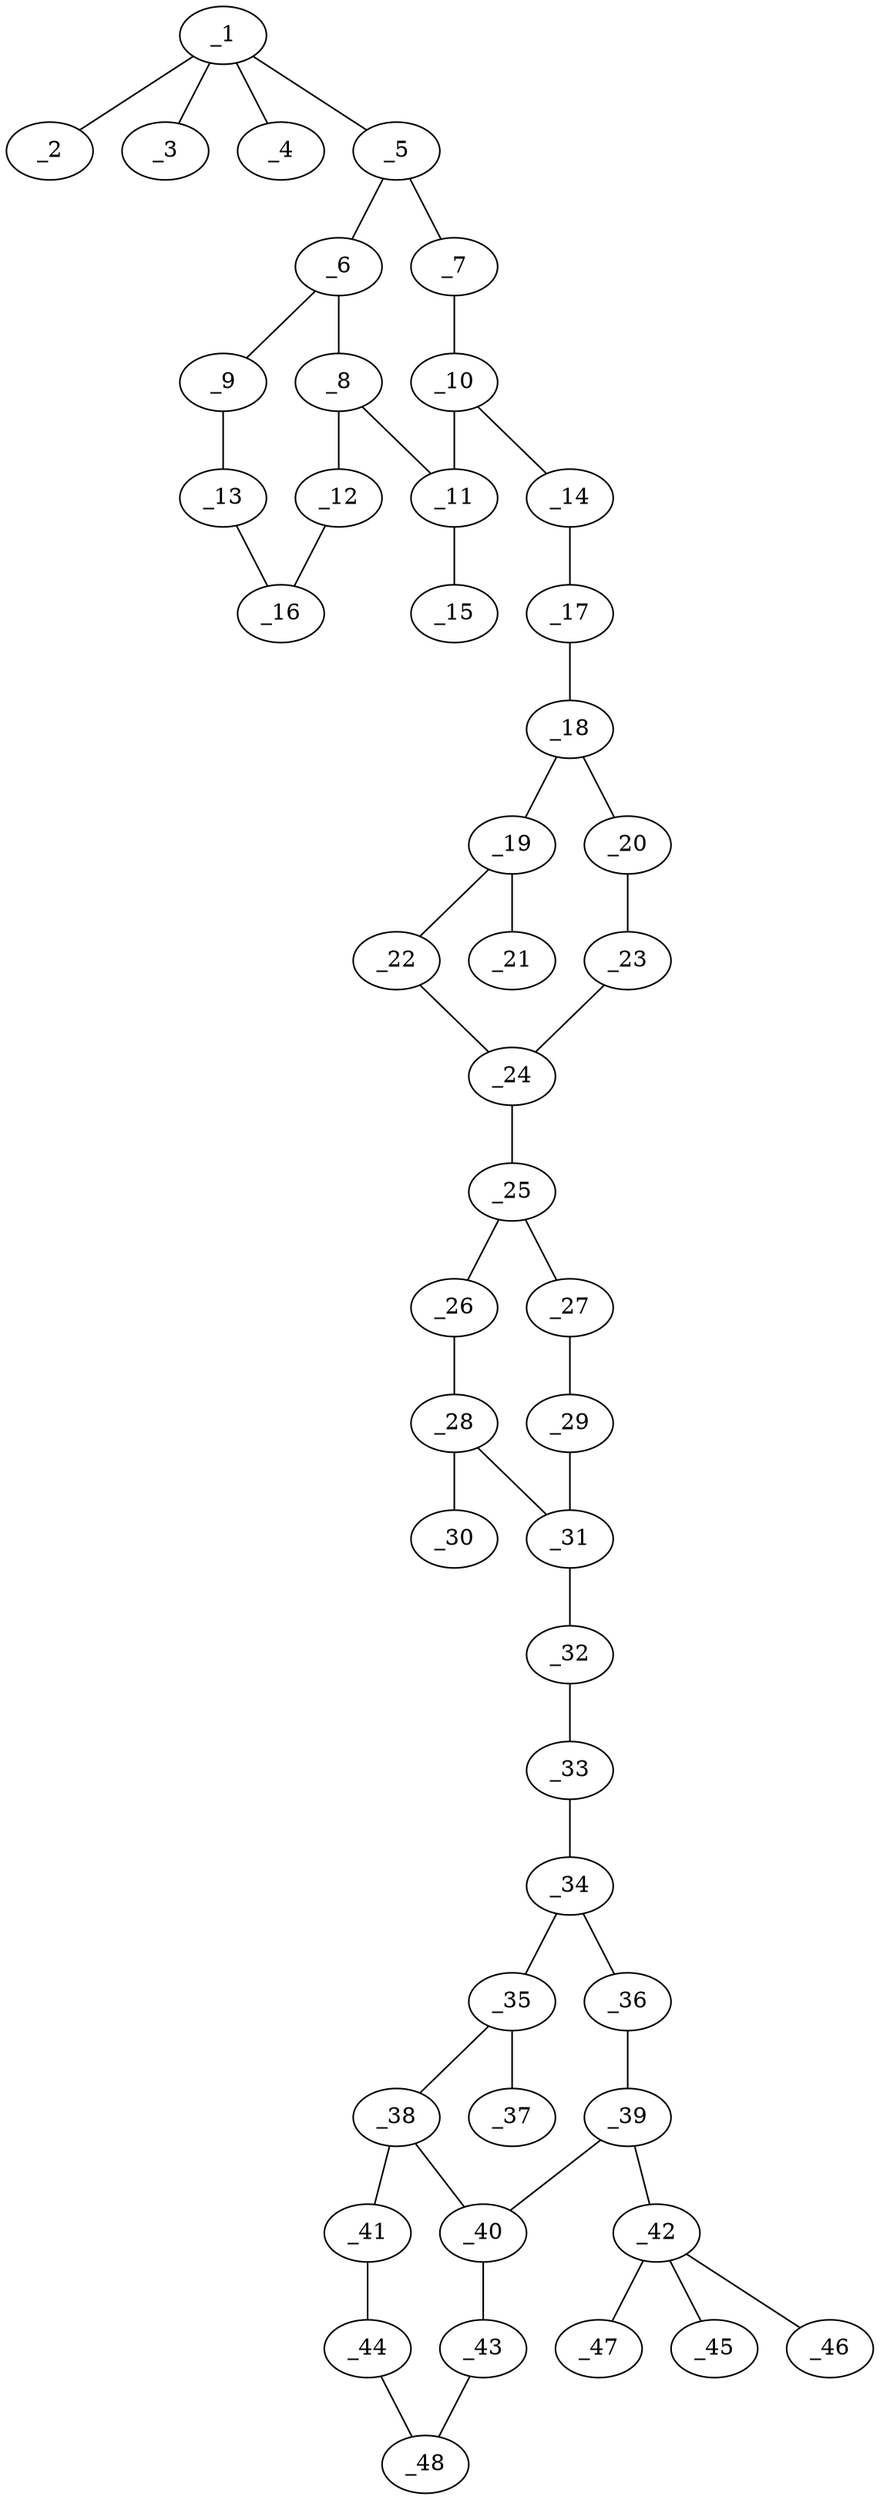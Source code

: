 graph molid5015 {
	_1	 [charge=0,
		chem=5,
		symbol="S  ",
		x="15.8564",
		y="-4.25"];
	_2	 [charge=0,
		chem=2,
		symbol="O  ",
		x="15.8564",
		y="-5.25"];
	_1 -- _2	 [valence=2];
	_3	 [charge=0,
		chem=2,
		symbol="O  ",
		x="16.8564",
		y="-4.25"];
	_1 -- _3	 [valence=2];
	_4	 [charge=0,
		chem=2,
		symbol="O  ",
		x="14.8564",
		y="-4.25"];
	_1 -- _4	 [valence=1];
	_5	 [charge=0,
		chem=1,
		symbol="C  ",
		x="15.8564",
		y="-3.25"];
	_1 -- _5	 [valence=1];
	_6	 [charge=0,
		chem=1,
		symbol="C  ",
		x="16.7224",
		y="-2.75"];
	_5 -- _6	 [valence=2];
	_7	 [charge=0,
		chem=1,
		symbol="C  ",
		x="14.9904",
		y="-2.75"];
	_5 -- _7	 [valence=1];
	_8	 [charge=0,
		chem=1,
		symbol="C  ",
		x="16.7224",
		y="-1.75"];
	_6 -- _8	 [valence=1];
	_9	 [charge=0,
		chem=1,
		symbol="C  ",
		x="17.5884",
		y="-3.25"];
	_6 -- _9	 [valence=1];
	_10	 [charge=0,
		chem=1,
		symbol="C  ",
		x="14.9904",
		y="-1.75"];
	_7 -- _10	 [valence=2];
	_11	 [charge=0,
		chem=1,
		symbol="C  ",
		x="15.8564",
		y="-1.25"];
	_8 -- _11	 [valence=2];
	_12	 [charge=0,
		chem=1,
		symbol="C  ",
		x="17.5884",
		y="-1.25"];
	_8 -- _12	 [valence=1];
	_13	 [charge=0,
		chem=1,
		symbol="C  ",
		x="18.4545",
		y="-2.75"];
	_9 -- _13	 [valence=2];
	_10 -- _11	 [valence=1];
	_14	 [charge=0,
		chem=4,
		symbol="N  ",
		x="14.1243",
		y="-1.25"];
	_10 -- _14	 [valence=1];
	_15	 [charge=0,
		chem=4,
		symbol="N  ",
		x="15.8564",
		y="-0.25"];
	_11 -- _15	 [valence=1];
	_16	 [charge=0,
		chem=1,
		symbol="C  ",
		x="18.4545",
		y="-1.75"];
	_12 -- _16	 [valence=2];
	_13 -- _16	 [valence=1];
	_17	 [charge=0,
		chem=4,
		symbol="N  ",
		x="13.2583",
		y="-1.75"];
	_14 -- _17	 [valence=2];
	_18	 [charge=0,
		chem=1,
		symbol="C  ",
		x="12.3923",
		y="-1.25"];
	_17 -- _18	 [valence=1];
	_19	 [charge=0,
		chem=1,
		symbol="C  ",
		x="12.3923",
		y="-0.25"];
	_18 -- _19	 [valence=2];
	_20	 [charge=0,
		chem=1,
		symbol="C  ",
		x="11.5263",
		y="-1.75"];
	_18 -- _20	 [valence=1];
	_21	 [charge=0,
		chem=1,
		symbol="C  ",
		x="13.2583",
		y="0.25"];
	_19 -- _21	 [valence=1];
	_22	 [charge=0,
		chem=1,
		symbol="C  ",
		x="11.5263",
		y="0.25"];
	_19 -- _22	 [valence=1];
	_23	 [charge=0,
		chem=1,
		symbol="C  ",
		x="10.6602",
		y="-1.25"];
	_20 -- _23	 [valence=2];
	_24	 [charge=0,
		chem=1,
		symbol="C  ",
		x="10.6602",
		y="-0.25"];
	_22 -- _24	 [valence=2];
	_23 -- _24	 [valence=1];
	_25	 [charge=0,
		chem=1,
		symbol="C  ",
		x="9.7942",
		y="0.25"];
	_24 -- _25	 [valence=1];
	_26	 [charge=0,
		chem=1,
		symbol="C  ",
		x="9.7942",
		y="1.25"];
	_25 -- _26	 [valence=2];
	_27	 [charge=0,
		chem=1,
		symbol="C  ",
		x="8.9282",
		y="-0.25"];
	_25 -- _27	 [valence=1];
	_28	 [charge=0,
		chem=1,
		symbol="C  ",
		x="8.9282",
		y="1.75"];
	_26 -- _28	 [valence=1];
	_29	 [charge=0,
		chem=1,
		symbol="C  ",
		x="8.0622",
		y="0.25"];
	_27 -- _29	 [valence=2];
	_30	 [charge=0,
		chem=1,
		symbol="C  ",
		x="8.9282",
		y="2.75"];
	_28 -- _30	 [valence=1];
	_31	 [charge=0,
		chem=1,
		symbol="C  ",
		x="8.0622",
		y="1.25"];
	_28 -- _31	 [valence=2];
	_29 -- _31	 [valence=1];
	_32	 [charge=0,
		chem=4,
		symbol="N  ",
		x="7.1962",
		y="1.75"];
	_31 -- _32	 [valence=1];
	_33	 [charge=0,
		chem=4,
		symbol="N  ",
		x="6.3301",
		y="1.25"];
	_32 -- _33	 [valence=2];
	_34	 [charge=0,
		chem=1,
		symbol="C  ",
		x="5.4641",
		y="1.75"];
	_33 -- _34	 [valence=1];
	_35	 [charge=0,
		chem=1,
		symbol="C  ",
		x="4.5981",
		y="1.25"];
	_34 -- _35	 [valence=2];
	_36	 [charge=0,
		chem=1,
		symbol="C  ",
		x="5.4641",
		y="2.75"];
	_34 -- _36	 [valence=1];
	_37	 [charge=0,
		chem=4,
		symbol="N  ",
		x="4.5981",
		y="0.25"];
	_35 -- _37	 [valence=1];
	_38	 [charge=0,
		chem=1,
		symbol="C  ",
		x="3.7321",
		y="1.75"];
	_35 -- _38	 [valence=1];
	_39	 [charge=0,
		chem=1,
		symbol="C  ",
		x="4.5981",
		y="3.25"];
	_36 -- _39	 [valence=2];
	_40	 [charge=0,
		chem=1,
		symbol="C  ",
		x="3.7321",
		y="2.75"];
	_38 -- _40	 [valence=2];
	_41	 [charge=0,
		chem=1,
		symbol="C  ",
		x="2.866",
		y="1.25"];
	_38 -- _41	 [valence=1];
	_39 -- _40	 [valence=1];
	_42	 [charge=0,
		chem=5,
		symbol="S  ",
		x="4.5981",
		y="4.25"];
	_39 -- _42	 [valence=1];
	_43	 [charge=0,
		chem=1,
		symbol="C  ",
		x="2.866",
		y="3.25"];
	_40 -- _43	 [valence=1];
	_44	 [charge=0,
		chem=1,
		symbol="C  ",
		x=2,
		y="1.75"];
	_41 -- _44	 [valence=2];
	_45	 [charge=0,
		chem=2,
		symbol="O  ",
		x="4.5981",
		y="5.25"];
	_42 -- _45	 [valence=2];
	_46	 [charge=0,
		chem=2,
		symbol="O  ",
		x="3.5981",
		y="4.25"];
	_42 -- _46	 [valence=2];
	_47	 [charge=0,
		chem=2,
		symbol="O  ",
		x="5.5981",
		y="4.25"];
	_42 -- _47	 [valence=1];
	_48	 [charge=0,
		chem=1,
		symbol="C  ",
		x=2,
		y="2.75"];
	_43 -- _48	 [valence=2];
	_44 -- _48	 [valence=1];
}

